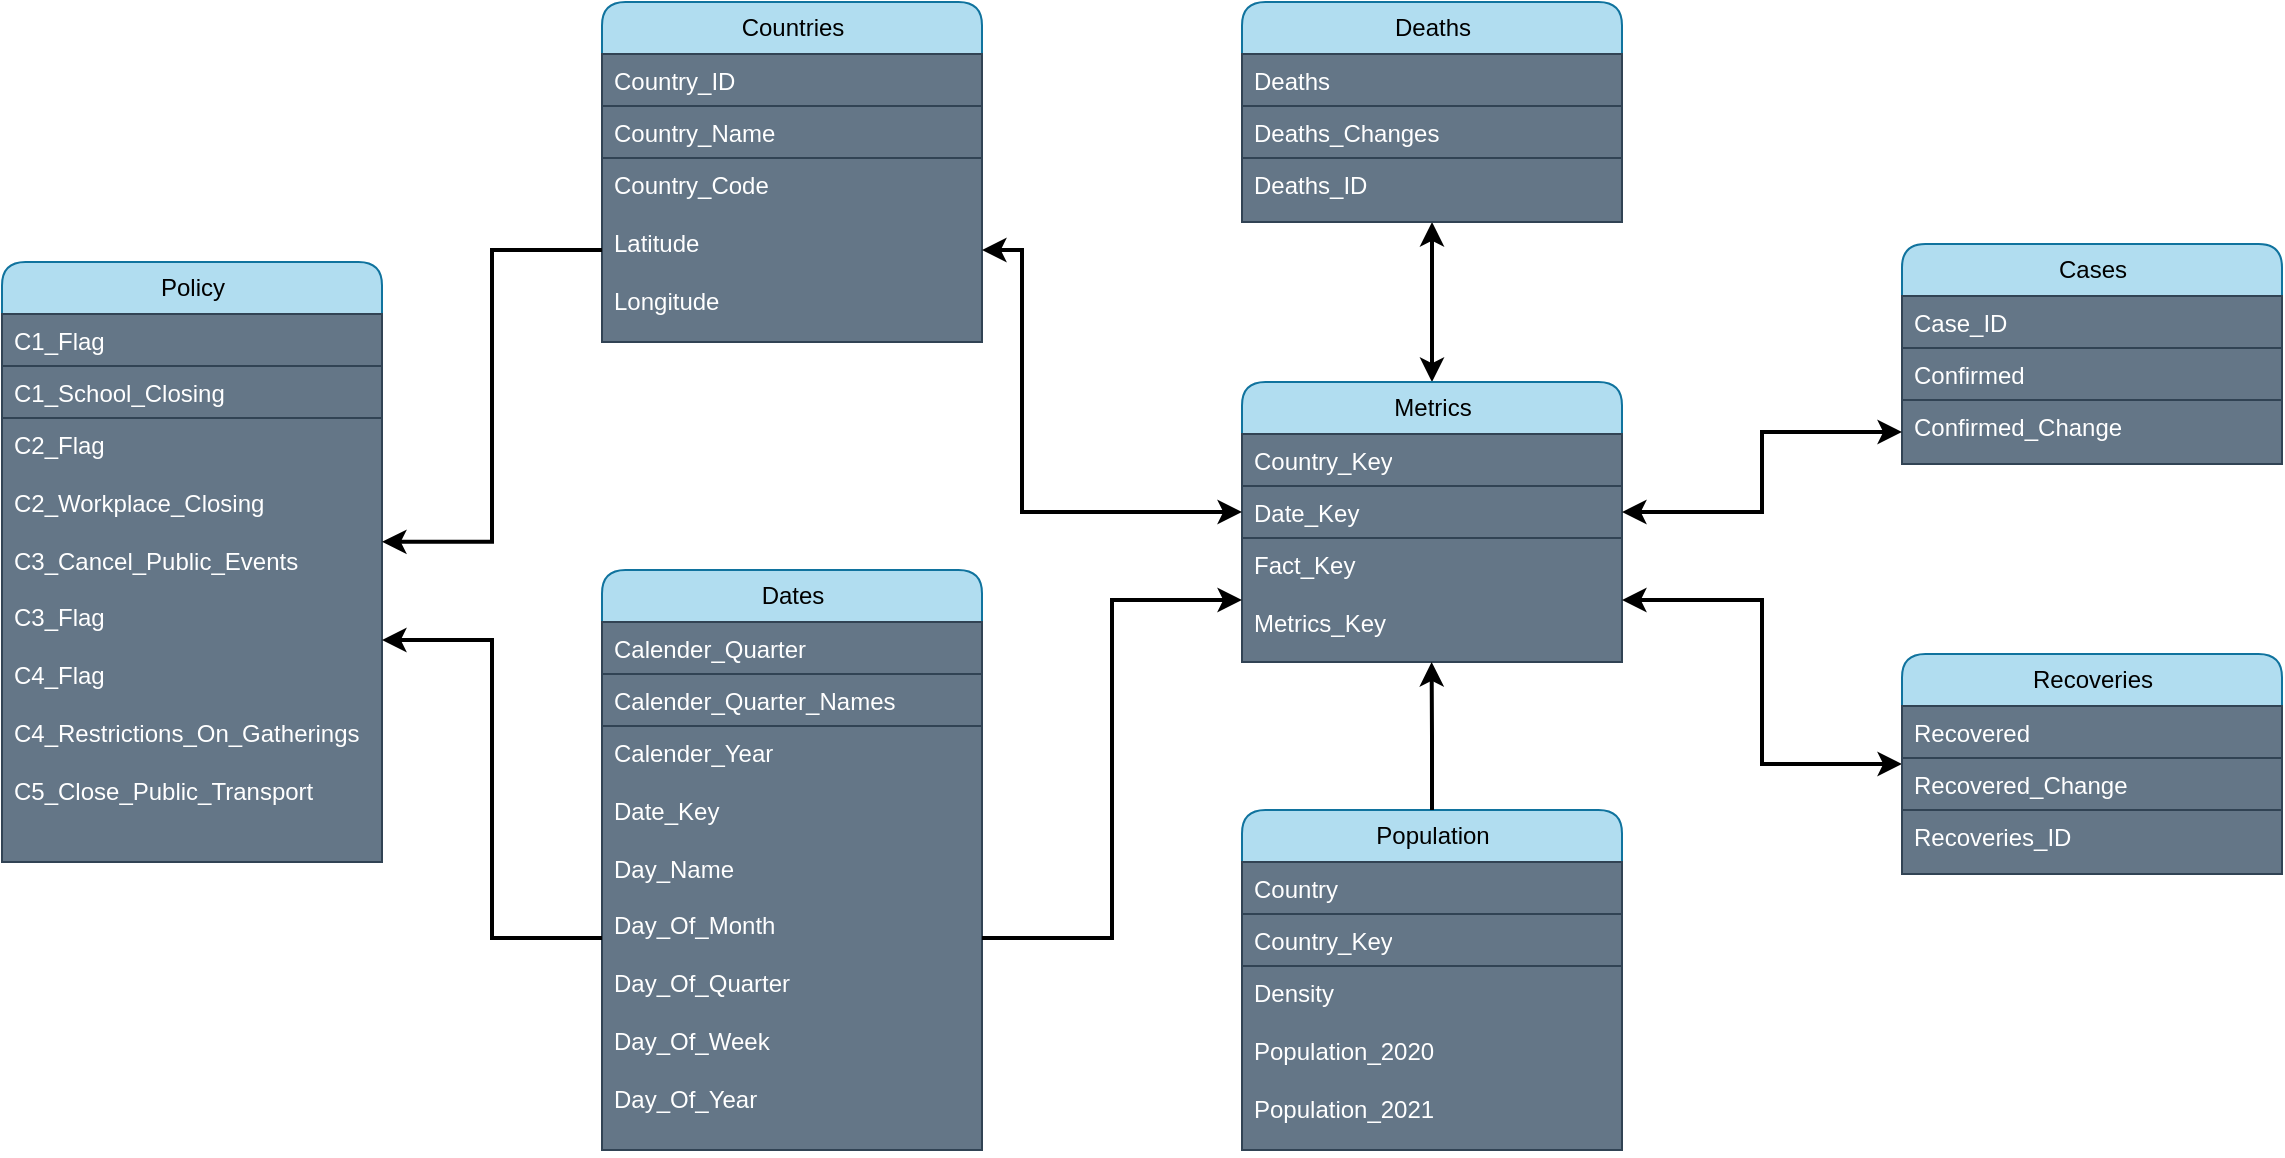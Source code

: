 <mxfile version="22.1.11" type="github">
  <diagram name="Page-1" id="Tvc5AN4JsBAUY72hxiAd">
    <mxGraphModel dx="1363" dy="914" grid="1" gridSize="10" guides="1" tooltips="1" connect="1" arrows="1" fold="1" page="1" pageScale="1" pageWidth="850" pageHeight="1100" math="0" shadow="0">
      <root>
        <mxCell id="0" />
        <mxCell id="1" parent="0" />
        <mxCell id="09l7937I86aq1Zebrn-8-2" value="Policy" style="swimlane;fontStyle=0;childLayout=stackLayout;horizontal=1;startSize=26;fillColor=#b1ddf0;horizontalStack=0;resizeParent=1;resizeParentMax=0;resizeLast=0;collapsible=1;marginBottom=0;html=1;rounded=1;strokeColor=#10739e;" vertex="1" parent="1">
          <mxGeometry x="260" y="290" width="190" height="300" as="geometry">
            <mxRectangle x="260" y="290" width="70" height="30" as="alternateBounds" />
          </mxGeometry>
        </mxCell>
        <mxCell id="09l7937I86aq1Zebrn-8-3" value="C1_Flag&lt;span style=&quot;white-space: pre;&quot;&gt;&#x9;&lt;/span&gt;&lt;span style=&quot;white-space: pre;&quot;&gt;&#x9;&lt;/span&gt;" style="text;strokeColor=#314354;fillColor=#647687;align=left;verticalAlign=top;spacingLeft=4;spacingRight=4;overflow=hidden;rotatable=0;points=[[0,0.5],[1,0.5]];portConstraint=eastwest;whiteSpace=wrap;html=1;fontColor=#ffffff;" vertex="1" parent="09l7937I86aq1Zebrn-8-2">
          <mxGeometry y="26" width="190" height="26" as="geometry" />
        </mxCell>
        <mxCell id="09l7937I86aq1Zebrn-8-4" value="C1_School_Closing" style="text;strokeColor=#314354;fillColor=#647687;align=left;verticalAlign=top;spacingLeft=4;spacingRight=4;overflow=hidden;rotatable=0;points=[[0,0.5],[1,0.5]];portConstraint=eastwest;whiteSpace=wrap;html=1;fontColor=#ffffff;" vertex="1" parent="09l7937I86aq1Zebrn-8-2">
          <mxGeometry y="52" width="190" height="26" as="geometry" />
        </mxCell>
        <mxCell id="09l7937I86aq1Zebrn-8-5" value="C2_Flag&lt;br&gt;&lt;br&gt;C2_Workplace_Closing&lt;br&gt;&lt;br&gt;C3_Cancel_Public_Events&lt;br&gt;&lt;br&gt;C3_Flag&lt;br&gt;&lt;br&gt;C4_Flag&lt;br&gt;&lt;br&gt;C4_Restrictions_On_Gatherings&lt;br&gt;&lt;br&gt;C5_Close_Public_Transport" style="text;strokeColor=#314354;fillColor=#647687;align=left;verticalAlign=top;spacingLeft=4;spacingRight=4;overflow=hidden;rotatable=0;points=[[0,0.5],[1,0.5]];portConstraint=eastwest;whiteSpace=wrap;html=1;fontColor=#ffffff;" vertex="1" parent="09l7937I86aq1Zebrn-8-2">
          <mxGeometry y="78" width="190" height="222" as="geometry" />
        </mxCell>
        <mxCell id="09l7937I86aq1Zebrn-8-6" value="Dates" style="swimlane;fontStyle=0;childLayout=stackLayout;horizontal=1;startSize=26;fillColor=#b1ddf0;horizontalStack=0;resizeParent=1;resizeParentMax=0;resizeLast=0;collapsible=1;marginBottom=0;html=1;rounded=1;strokeColor=#10739e;" vertex="1" parent="1">
          <mxGeometry x="560" y="444" width="190" height="290" as="geometry">
            <mxRectangle x="560" y="444" width="70" height="30" as="alternateBounds" />
          </mxGeometry>
        </mxCell>
        <mxCell id="09l7937I86aq1Zebrn-8-7" value="Calender_Quarter" style="text;align=left;verticalAlign=top;spacingLeft=4;spacingRight=4;overflow=hidden;rotatable=0;points=[[0,0.5],[1,0.5]];portConstraint=eastwest;whiteSpace=wrap;html=1;fillColor=#647687;strokeColor=#314354;fontColor=#ffffff;" vertex="1" parent="09l7937I86aq1Zebrn-8-6">
          <mxGeometry y="26" width="190" height="26" as="geometry" />
        </mxCell>
        <mxCell id="09l7937I86aq1Zebrn-8-8" value="Calender_Quarter_Names" style="text;align=left;verticalAlign=top;spacingLeft=4;spacingRight=4;overflow=hidden;rotatable=0;points=[[0,0.5],[1,0.5]];portConstraint=eastwest;whiteSpace=wrap;html=1;fillColor=#647687;strokeColor=#314354;fontColor=#ffffff;" vertex="1" parent="09l7937I86aq1Zebrn-8-6">
          <mxGeometry y="52" width="190" height="26" as="geometry" />
        </mxCell>
        <mxCell id="09l7937I86aq1Zebrn-8-9" value="Calender_Year&lt;br&gt;&lt;br&gt;Date_Key&lt;br&gt;&lt;br&gt;Day_Name&lt;br&gt;&lt;br&gt;Day_Of_Month&lt;br&gt;&lt;br&gt;Day_Of_Quarter&lt;br&gt;&lt;br&gt;Day_Of_Week&lt;br&gt;&lt;br&gt;Day_Of_Year" style="text;align=left;verticalAlign=top;spacingLeft=4;spacingRight=4;overflow=hidden;rotatable=0;points=[[0,0.5],[1,0.5]];portConstraint=eastwest;whiteSpace=wrap;html=1;fillColor=#647687;strokeColor=#314354;fontColor=#ffffff;" vertex="1" parent="09l7937I86aq1Zebrn-8-6">
          <mxGeometry y="78" width="190" height="212" as="geometry" />
        </mxCell>
        <mxCell id="09l7937I86aq1Zebrn-8-10" value="Countries" style="swimlane;fontStyle=0;childLayout=stackLayout;horizontal=1;startSize=26;fillColor=#b1ddf0;horizontalStack=0;resizeParent=1;resizeParentMax=0;resizeLast=0;collapsible=1;marginBottom=0;html=1;rounded=1;strokeColor=#10739e;" vertex="1" parent="1">
          <mxGeometry x="560" y="160" width="190" height="170" as="geometry">
            <mxRectangle x="560" y="160" width="70" height="30" as="alternateBounds" />
          </mxGeometry>
        </mxCell>
        <mxCell id="09l7937I86aq1Zebrn-8-11" value="Country_ID" style="text;strokeColor=#314354;fillColor=#647687;align=left;verticalAlign=top;spacingLeft=4;spacingRight=4;overflow=hidden;rotatable=0;points=[[0,0.5],[1,0.5]];portConstraint=eastwest;whiteSpace=wrap;html=1;fontColor=#ffffff;" vertex="1" parent="09l7937I86aq1Zebrn-8-10">
          <mxGeometry y="26" width="190" height="26" as="geometry" />
        </mxCell>
        <mxCell id="09l7937I86aq1Zebrn-8-12" value="Country_Name" style="text;strokeColor=#314354;fillColor=#647687;align=left;verticalAlign=top;spacingLeft=4;spacingRight=4;overflow=hidden;rotatable=0;points=[[0,0.5],[1,0.5]];portConstraint=eastwest;whiteSpace=wrap;html=1;fontColor=#ffffff;" vertex="1" parent="09l7937I86aq1Zebrn-8-10">
          <mxGeometry y="52" width="190" height="26" as="geometry" />
        </mxCell>
        <mxCell id="09l7937I86aq1Zebrn-8-13" value="Country_Code&lt;br&gt;&lt;br&gt;Latitude&lt;br&gt;&lt;br&gt;Longitude&lt;br&gt;&lt;br&gt;" style="text;strokeColor=#314354;fillColor=#647687;align=left;verticalAlign=top;spacingLeft=4;spacingRight=4;overflow=hidden;rotatable=0;points=[[0,0.5],[1,0.5]];portConstraint=eastwest;whiteSpace=wrap;html=1;fontColor=#ffffff;" vertex="1" parent="09l7937I86aq1Zebrn-8-10">
          <mxGeometry y="78" width="190" height="92" as="geometry" />
        </mxCell>
        <mxCell id="09l7937I86aq1Zebrn-8-41" style="rounded=0;orthogonalLoop=1;jettySize=auto;html=1;entryX=0.5;entryY=0;entryDx=0;entryDy=0;startArrow=classic;startFill=1;strokeWidth=2;" edge="1" parent="1" source="09l7937I86aq1Zebrn-8-14" target="09l7937I86aq1Zebrn-8-18">
          <mxGeometry relative="1" as="geometry" />
        </mxCell>
        <mxCell id="09l7937I86aq1Zebrn-8-14" value="Deaths" style="swimlane;fontStyle=0;childLayout=stackLayout;horizontal=1;startSize=26;fillColor=#b1ddf0;horizontalStack=0;resizeParent=1;resizeParentMax=0;resizeLast=0;collapsible=1;marginBottom=0;html=1;rounded=1;strokeColor=#10739e;" vertex="1" parent="1">
          <mxGeometry x="880" y="160" width="190" height="110" as="geometry">
            <mxRectangle x="460" y="550" width="70" height="30" as="alternateBounds" />
          </mxGeometry>
        </mxCell>
        <mxCell id="09l7937I86aq1Zebrn-8-15" value="Deaths" style="text;strokeColor=#314354;fillColor=#647687;align=left;verticalAlign=top;spacingLeft=4;spacingRight=4;overflow=hidden;rotatable=0;points=[[0,0.5],[1,0.5]];portConstraint=eastwest;whiteSpace=wrap;html=1;fontColor=#ffffff;" vertex="1" parent="09l7937I86aq1Zebrn-8-14">
          <mxGeometry y="26" width="190" height="26" as="geometry" />
        </mxCell>
        <mxCell id="09l7937I86aq1Zebrn-8-16" value="Deaths_Changes" style="text;strokeColor=#314354;fillColor=#647687;align=left;verticalAlign=top;spacingLeft=4;spacingRight=4;overflow=hidden;rotatable=0;points=[[0,0.5],[1,0.5]];portConstraint=eastwest;whiteSpace=wrap;html=1;fontColor=#ffffff;" vertex="1" parent="09l7937I86aq1Zebrn-8-14">
          <mxGeometry y="52" width="190" height="26" as="geometry" />
        </mxCell>
        <mxCell id="09l7937I86aq1Zebrn-8-17" value="Deaths_ID&lt;br&gt;" style="text;strokeColor=#314354;fillColor=#647687;align=left;verticalAlign=top;spacingLeft=4;spacingRight=4;overflow=hidden;rotatable=0;points=[[0,0.5],[1,0.5]];portConstraint=eastwest;whiteSpace=wrap;html=1;fontColor=#ffffff;" vertex="1" parent="09l7937I86aq1Zebrn-8-14">
          <mxGeometry y="78" width="190" height="32" as="geometry" />
        </mxCell>
        <mxCell id="09l7937I86aq1Zebrn-8-18" value="Metrics" style="swimlane;fontStyle=0;childLayout=stackLayout;horizontal=1;startSize=26;fillColor=#b1ddf0;horizontalStack=0;resizeParent=1;resizeParentMax=0;resizeLast=0;collapsible=1;marginBottom=0;html=1;rounded=1;strokeColor=#10739e;" vertex="1" parent="1">
          <mxGeometry x="880" y="350" width="190" height="140" as="geometry">
            <mxRectangle x="880" y="350" width="70" height="30" as="alternateBounds" />
          </mxGeometry>
        </mxCell>
        <mxCell id="09l7937I86aq1Zebrn-8-19" value="Country_Key" style="text;strokeColor=#314354;fillColor=#647687;align=left;verticalAlign=top;spacingLeft=4;spacingRight=4;overflow=hidden;rotatable=0;points=[[0,0.5],[1,0.5]];portConstraint=eastwest;whiteSpace=wrap;html=1;fontColor=#ffffff;" vertex="1" parent="09l7937I86aq1Zebrn-8-18">
          <mxGeometry y="26" width="190" height="26" as="geometry" />
        </mxCell>
        <mxCell id="09l7937I86aq1Zebrn-8-20" value="Date_Key" style="text;strokeColor=#314354;fillColor=#647687;align=left;verticalAlign=top;spacingLeft=4;spacingRight=4;overflow=hidden;rotatable=0;points=[[0,0.5],[1,0.5]];portConstraint=eastwest;whiteSpace=wrap;html=1;fontColor=#ffffff;" vertex="1" parent="09l7937I86aq1Zebrn-8-18">
          <mxGeometry y="52" width="190" height="26" as="geometry" />
        </mxCell>
        <mxCell id="09l7937I86aq1Zebrn-8-21" value="Fact_Key&lt;br&gt;&lt;br&gt;Metrics_Key" style="text;strokeColor=#314354;fillColor=#647687;align=left;verticalAlign=top;spacingLeft=4;spacingRight=4;overflow=hidden;rotatable=0;points=[[0,0.5],[1,0.5]];portConstraint=eastwest;whiteSpace=wrap;html=1;fontColor=#ffffff;" vertex="1" parent="09l7937I86aq1Zebrn-8-18">
          <mxGeometry y="78" width="190" height="62" as="geometry" />
        </mxCell>
        <mxCell id="09l7937I86aq1Zebrn-8-22" value="Cases" style="swimlane;fontStyle=0;childLayout=stackLayout;horizontal=1;startSize=26;fillColor=#b1ddf0;horizontalStack=0;resizeParent=1;resizeParentMax=0;resizeLast=0;collapsible=1;marginBottom=0;html=1;rounded=1;strokeColor=#10739e;" vertex="1" parent="1">
          <mxGeometry x="1210" y="281" width="190" height="110" as="geometry">
            <mxRectangle x="460" y="550" width="70" height="30" as="alternateBounds" />
          </mxGeometry>
        </mxCell>
        <mxCell id="09l7937I86aq1Zebrn-8-23" value="Case_ID" style="text;strokeColor=#314354;fillColor=#647687;align=left;verticalAlign=top;spacingLeft=4;spacingRight=4;overflow=hidden;rotatable=0;points=[[0,0.5],[1,0.5]];portConstraint=eastwest;whiteSpace=wrap;html=1;fontColor=#ffffff;" vertex="1" parent="09l7937I86aq1Zebrn-8-22">
          <mxGeometry y="26" width="190" height="26" as="geometry" />
        </mxCell>
        <mxCell id="09l7937I86aq1Zebrn-8-24" value="Confirmed" style="text;strokeColor=#314354;fillColor=#647687;align=left;verticalAlign=top;spacingLeft=4;spacingRight=4;overflow=hidden;rotatable=0;points=[[0,0.5],[1,0.5]];portConstraint=eastwest;whiteSpace=wrap;html=1;fontColor=#ffffff;" vertex="1" parent="09l7937I86aq1Zebrn-8-22">
          <mxGeometry y="52" width="190" height="26" as="geometry" />
        </mxCell>
        <mxCell id="09l7937I86aq1Zebrn-8-25" value="Confirmed_Change" style="text;strokeColor=#314354;fillColor=#647687;align=left;verticalAlign=top;spacingLeft=4;spacingRight=4;overflow=hidden;rotatable=0;points=[[0,0.5],[1,0.5]];portConstraint=eastwest;whiteSpace=wrap;html=1;fontColor=#ffffff;" vertex="1" parent="09l7937I86aq1Zebrn-8-22">
          <mxGeometry y="78" width="190" height="32" as="geometry" />
        </mxCell>
        <mxCell id="09l7937I86aq1Zebrn-8-44" style="edgeStyle=orthogonalEdgeStyle;rounded=0;orthogonalLoop=1;jettySize=auto;html=1;entryX=1;entryY=0.5;entryDx=0;entryDy=0;startArrow=classic;startFill=1;strokeWidth=2;" edge="1" parent="1" source="09l7937I86aq1Zebrn-8-26" target="09l7937I86aq1Zebrn-8-21">
          <mxGeometry relative="1" as="geometry" />
        </mxCell>
        <mxCell id="09l7937I86aq1Zebrn-8-26" value="Recoveries" style="swimlane;fontStyle=0;childLayout=stackLayout;horizontal=1;startSize=26;fillColor=#b1ddf0;horizontalStack=0;resizeParent=1;resizeParentMax=0;resizeLast=0;collapsible=1;marginBottom=0;html=1;rounded=1;strokeColor=#10739e;" vertex="1" parent="1">
          <mxGeometry x="1210" y="486" width="190" height="110" as="geometry">
            <mxRectangle x="460" y="550" width="70" height="30" as="alternateBounds" />
          </mxGeometry>
        </mxCell>
        <mxCell id="09l7937I86aq1Zebrn-8-27" value="Recovered" style="text;strokeColor=#314354;fillColor=#647687;align=left;verticalAlign=top;spacingLeft=4;spacingRight=4;overflow=hidden;rotatable=0;points=[[0,0.5],[1,0.5]];portConstraint=eastwest;whiteSpace=wrap;html=1;fontColor=#ffffff;" vertex="1" parent="09l7937I86aq1Zebrn-8-26">
          <mxGeometry y="26" width="190" height="26" as="geometry" />
        </mxCell>
        <mxCell id="09l7937I86aq1Zebrn-8-28" value="Recovered_Change" style="text;strokeColor=#314354;fillColor=#647687;align=left;verticalAlign=top;spacingLeft=4;spacingRight=4;overflow=hidden;rotatable=0;points=[[0,0.5],[1,0.5]];portConstraint=eastwest;whiteSpace=wrap;html=1;fontColor=#ffffff;" vertex="1" parent="09l7937I86aq1Zebrn-8-26">
          <mxGeometry y="52" width="190" height="26" as="geometry" />
        </mxCell>
        <mxCell id="09l7937I86aq1Zebrn-8-29" value="Recoveries_ID" style="text;strokeColor=#314354;fillColor=#647687;align=left;verticalAlign=top;spacingLeft=4;spacingRight=4;overflow=hidden;rotatable=0;points=[[0,0.5],[1,0.5]];portConstraint=eastwest;whiteSpace=wrap;html=1;fontColor=#ffffff;" vertex="1" parent="09l7937I86aq1Zebrn-8-26">
          <mxGeometry y="78" width="190" height="32" as="geometry" />
        </mxCell>
        <mxCell id="09l7937I86aq1Zebrn-8-30" value="Population" style="swimlane;fontStyle=0;childLayout=stackLayout;horizontal=1;startSize=26;fillColor=#b1ddf0;horizontalStack=0;resizeParent=1;resizeParentMax=0;resizeLast=0;collapsible=1;marginBottom=0;html=1;rounded=1;strokeColor=#10739e;" vertex="1" parent="1">
          <mxGeometry x="880" y="564" width="190" height="170" as="geometry">
            <mxRectangle x="460" y="550" width="70" height="30" as="alternateBounds" />
          </mxGeometry>
        </mxCell>
        <mxCell id="09l7937I86aq1Zebrn-8-31" value="Country" style="text;strokeColor=#314354;fillColor=#647687;align=left;verticalAlign=top;spacingLeft=4;spacingRight=4;overflow=hidden;rotatable=0;points=[[0,0.5],[1,0.5]];portConstraint=eastwest;whiteSpace=wrap;html=1;fontColor=#ffffff;" vertex="1" parent="09l7937I86aq1Zebrn-8-30">
          <mxGeometry y="26" width="190" height="26" as="geometry" />
        </mxCell>
        <mxCell id="09l7937I86aq1Zebrn-8-32" value="Country_Key" style="text;strokeColor=#314354;fillColor=#647687;align=left;verticalAlign=top;spacingLeft=4;spacingRight=4;overflow=hidden;rotatable=0;points=[[0,0.5],[1,0.5]];portConstraint=eastwest;whiteSpace=wrap;html=1;fontColor=#ffffff;" vertex="1" parent="09l7937I86aq1Zebrn-8-30">
          <mxGeometry y="52" width="190" height="26" as="geometry" />
        </mxCell>
        <mxCell id="09l7937I86aq1Zebrn-8-33" value="Density&lt;br&gt;&lt;br&gt;Population_2020&lt;br&gt;&lt;br&gt;Population_2021" style="text;strokeColor=#314354;fillColor=#647687;align=left;verticalAlign=top;spacingLeft=4;spacingRight=4;overflow=hidden;rotatable=0;points=[[0,0.5],[1,0.5]];portConstraint=eastwest;whiteSpace=wrap;html=1;fontColor=#ffffff;" vertex="1" parent="09l7937I86aq1Zebrn-8-30">
          <mxGeometry y="78" width="190" height="92" as="geometry" />
        </mxCell>
        <mxCell id="09l7937I86aq1Zebrn-8-38" value="" style="endArrow=classic;startArrow=classic;html=1;rounded=0;entryX=0;entryY=0.5;entryDx=0;entryDy=0;exitX=1;exitY=0.5;exitDx=0;exitDy=0;strokeWidth=2;" edge="1" parent="1" source="09l7937I86aq1Zebrn-8-13" target="09l7937I86aq1Zebrn-8-20">
          <mxGeometry width="50" height="50" relative="1" as="geometry">
            <mxPoint x="690" y="290" as="sourcePoint" />
            <mxPoint x="860" y="430" as="targetPoint" />
            <Array as="points">
              <mxPoint x="770" y="284" />
              <mxPoint x="770" y="415" />
            </Array>
          </mxGeometry>
        </mxCell>
        <mxCell id="09l7937I86aq1Zebrn-8-42" style="edgeStyle=orthogonalEdgeStyle;rounded=0;orthogonalLoop=1;jettySize=auto;html=1;exitX=0.5;exitY=0;exitDx=0;exitDy=0;entryX=0.499;entryY=1;entryDx=0;entryDy=0;entryPerimeter=0;strokeWidth=2;" edge="1" parent="1" source="09l7937I86aq1Zebrn-8-30" target="09l7937I86aq1Zebrn-8-21">
          <mxGeometry relative="1" as="geometry" />
        </mxCell>
        <mxCell id="09l7937I86aq1Zebrn-8-43" style="edgeStyle=orthogonalEdgeStyle;rounded=0;orthogonalLoop=1;jettySize=auto;html=1;entryX=1;entryY=0.5;entryDx=0;entryDy=0;startArrow=classic;startFill=1;strokeWidth=2;" edge="1" parent="1" source="09l7937I86aq1Zebrn-8-25" target="09l7937I86aq1Zebrn-8-20">
          <mxGeometry relative="1" as="geometry" />
        </mxCell>
        <mxCell id="09l7937I86aq1Zebrn-8-45" style="edgeStyle=orthogonalEdgeStyle;rounded=0;orthogonalLoop=1;jettySize=auto;html=1;entryX=0;entryY=0.5;entryDx=0;entryDy=0;strokeWidth=2;" edge="1" parent="1" source="09l7937I86aq1Zebrn-8-9" target="09l7937I86aq1Zebrn-8-21">
          <mxGeometry relative="1" as="geometry" />
        </mxCell>
        <mxCell id="09l7937I86aq1Zebrn-8-46" style="edgeStyle=orthogonalEdgeStyle;rounded=0;orthogonalLoop=1;jettySize=auto;html=1;entryX=1;entryY=0.5;entryDx=0;entryDy=0;strokeWidth=2;" edge="1" parent="1" source="09l7937I86aq1Zebrn-8-9" target="09l7937I86aq1Zebrn-8-5">
          <mxGeometry relative="1" as="geometry" />
        </mxCell>
        <mxCell id="09l7937I86aq1Zebrn-8-47" style="edgeStyle=orthogonalEdgeStyle;rounded=0;orthogonalLoop=1;jettySize=auto;html=1;entryX=1;entryY=0.279;entryDx=0;entryDy=0;entryPerimeter=0;strokeWidth=2;" edge="1" parent="1" source="09l7937I86aq1Zebrn-8-13" target="09l7937I86aq1Zebrn-8-5">
          <mxGeometry relative="1" as="geometry" />
        </mxCell>
      </root>
    </mxGraphModel>
  </diagram>
</mxfile>
